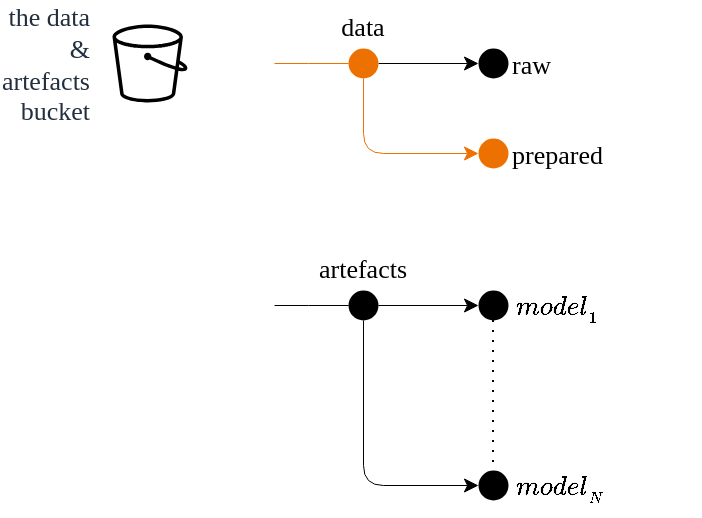 <mxfile version="22.1.2" type="device">
  <diagram name="sketches" id="B8YJLKPye3qC7PbBZhVp">
    <mxGraphModel dx="1017" dy="808" grid="1" gridSize="10" guides="1" tooltips="1" connect="1" arrows="1" fold="1" page="1" pageScale="1" pageWidth="1169" pageHeight="827" math="1" shadow="0">
      <root>
        <mxCell id="0" />
        <mxCell id="1" parent="0" />
        <mxCell id="TCmdTE8PnRt5bWG5yBiK-11" style="edgeStyle=orthogonalEdgeStyle;rounded=0;orthogonalLoop=1;jettySize=auto;html=1;entryX=0;entryY=0.5;entryDx=0;entryDy=0;strokeWidth=0.5;fontFamily=Asap;fontSource=https%3A%2F%2Ffonts.googleapis.com%2Fcss%3Ffamily%3DAsap;fontSize=13;strokeColor=#000000;" parent="1" source="TCmdTE8PnRt5bWG5yBiK-2" target="TCmdTE8PnRt5bWG5yBiK-3" edge="1">
          <mxGeometry relative="1" as="geometry" />
        </mxCell>
        <mxCell id="TCmdTE8PnRt5bWG5yBiK-12" style="edgeStyle=orthogonalEdgeStyle;rounded=1;orthogonalLoop=1;jettySize=auto;html=1;entryX=0;entryY=0.5;entryDx=0;entryDy=0;exitX=0.5;exitY=1;exitDx=0;exitDy=0;strokeWidth=0.5;fontFamily=Asap;fontSource=https%3A%2F%2Ffonts.googleapis.com%2Fcss%3Ffamily%3DAsap;fontSize=13;strokeColor=#ED7100;" parent="1" source="TCmdTE8PnRt5bWG5yBiK-2" target="TCmdTE8PnRt5bWG5yBiK-4" edge="1">
          <mxGeometry relative="1" as="geometry" />
        </mxCell>
        <mxCell id="TCmdTE8PnRt5bWG5yBiK-27" style="edgeStyle=orthogonalEdgeStyle;rounded=0;orthogonalLoop=1;jettySize=auto;html=1;endArrow=none;endFill=0;fontFamily=Asap;fontSource=https%3A%2F%2Ffonts.googleapis.com%2Fcss%3Ffamily%3DAsap;strokeWidth=0.5;strokeColor=#ED7100;" parent="1" source="TCmdTE8PnRt5bWG5yBiK-2" edge="1">
          <mxGeometry relative="1" as="geometry">
            <mxPoint x="341" y="200.5" as="targetPoint" />
          </mxGeometry>
        </mxCell>
        <mxCell id="TCmdTE8PnRt5bWG5yBiK-2" value="data" style="ellipse;whiteSpace=wrap;html=1;aspect=fixed;fillColor=#ED7100;strokeColor=none;rotation=0;labelPosition=center;verticalLabelPosition=top;align=center;verticalAlign=bottom;fontFamily=Asap;fontSource=https%3A%2F%2Ffonts.googleapis.com%2Fcss%3Ffamily%3DAsap;strokeWidth=0.5;fontSize=13;" parent="1" vertex="1">
          <mxGeometry x="378" y="193" width="15" height="15" as="geometry" />
        </mxCell>
        <mxCell id="TCmdTE8PnRt5bWG5yBiK-3" value="raw" style="ellipse;whiteSpace=wrap;html=1;aspect=fixed;fillColor=#000000;strokeColor=none;rotation=0;labelPosition=right;verticalLabelPosition=middle;align=left;verticalAlign=middle;fontFamily=Asap;fontSource=https%3A%2F%2Ffonts.googleapis.com%2Fcss%3Ffamily%3DAsap;strokeWidth=0.5;fontSize=13;" parent="1" vertex="1">
          <mxGeometry x="443" y="193" width="15" height="15" as="geometry" />
        </mxCell>
        <mxCell id="TCmdTE8PnRt5bWG5yBiK-4" value="prepared" style="ellipse;whiteSpace=wrap;html=1;aspect=fixed;fillColor=#ED7100;strokeColor=none;rotation=0;labelPosition=right;verticalLabelPosition=middle;align=left;verticalAlign=middle;fontFamily=Asap;fontSource=https%3A%2F%2Ffonts.googleapis.com%2Fcss%3Ffamily%3DAsap;strokeWidth=0.5;fontSize=13;" parent="1" vertex="1">
          <mxGeometry x="443" y="238" width="15" height="15" as="geometry" />
        </mxCell>
        <mxCell id="TCmdTE8PnRt5bWG5yBiK-15" style="edgeStyle=orthogonalEdgeStyle;rounded=0;orthogonalLoop=1;jettySize=auto;html=1;entryX=0;entryY=0.5;entryDx=0;entryDy=0;strokeWidth=0.5;fontFamily=Asap;fontSource=https%3A%2F%2Ffonts.googleapis.com%2Fcss%3Ffamily%3DAsap;fontSize=13;" parent="1" source="TCmdTE8PnRt5bWG5yBiK-5" target="TCmdTE8PnRt5bWG5yBiK-6" edge="1">
          <mxGeometry relative="1" as="geometry" />
        </mxCell>
        <mxCell id="TCmdTE8PnRt5bWG5yBiK-24" style="edgeStyle=orthogonalEdgeStyle;rounded=1;orthogonalLoop=1;jettySize=auto;html=1;entryX=0;entryY=0.5;entryDx=0;entryDy=0;exitX=0.5;exitY=1;exitDx=0;exitDy=0;strokeWidth=0.5;fontFamily=Asap;fontSource=https%3A%2F%2Ffonts.googleapis.com%2Fcss%3Ffamily%3DAsap;fontSize=13;" parent="1" source="TCmdTE8PnRt5bWG5yBiK-5" target="TCmdTE8PnRt5bWG5yBiK-9" edge="1">
          <mxGeometry relative="1" as="geometry">
            <mxPoint x="381" y="340" as="sourcePoint" />
          </mxGeometry>
        </mxCell>
        <mxCell id="TCmdTE8PnRt5bWG5yBiK-28" style="edgeStyle=orthogonalEdgeStyle;rounded=0;orthogonalLoop=1;jettySize=auto;html=1;endArrow=none;endFill=0;strokeWidth=0.5;" parent="1" source="TCmdTE8PnRt5bWG5yBiK-5" edge="1">
          <mxGeometry relative="1" as="geometry">
            <mxPoint x="341" y="321.5" as="targetPoint" />
          </mxGeometry>
        </mxCell>
        <mxCell id="TCmdTE8PnRt5bWG5yBiK-5" value="artefacts" style="ellipse;whiteSpace=wrap;html=1;aspect=fixed;fillColor=#000000;strokeColor=none;rotation=0;labelPosition=center;verticalLabelPosition=top;align=center;verticalAlign=bottom;fontFamily=Asap;fontSource=https%3A%2F%2Ffonts.googleapis.com%2Fcss%3Ffamily%3DAsap;strokeWidth=0.5;fontSize=13;" parent="1" vertex="1">
          <mxGeometry x="378" y="314" width="15" height="15" as="geometry" />
        </mxCell>
        <mxCell id="TCmdTE8PnRt5bWG5yBiK-23" value="" style="edgeStyle=orthogonalEdgeStyle;rounded=0;orthogonalLoop=1;jettySize=auto;html=1;dashed=1;dashPattern=1 4;endArrow=none;endFill=0;strokeWidth=1;fontFamily=Asap;fontSource=https%3A%2F%2Ffonts.googleapis.com%2Fcss%3Ffamily%3DAsap;fontSize=13;" parent="1" source="TCmdTE8PnRt5bWG5yBiK-6" target="TCmdTE8PnRt5bWG5yBiK-9" edge="1">
          <mxGeometry relative="1" as="geometry" />
        </mxCell>
        <mxCell id="TCmdTE8PnRt5bWG5yBiK-6" value="\(model_{_{1}}\)" style="ellipse;whiteSpace=wrap;html=1;aspect=fixed;fillColor=#000000;strokeColor=none;rotation=0;labelPosition=right;verticalLabelPosition=middle;align=left;verticalAlign=middle;fontFamily=Asap;fontSource=https%3A%2F%2Ffonts.googleapis.com%2Fcss%3Ffamily%3DAsap;strokeWidth=0.5;fontSize=13;perimeterSpacing=0;spacingRight=0;spacingLeft=2;" parent="1" vertex="1">
          <mxGeometry x="443" y="314" width="15" height="15" as="geometry" />
        </mxCell>
        <mxCell id="TCmdTE8PnRt5bWG5yBiK-9" value="\(model_{_{N}}\)" style="ellipse;whiteSpace=wrap;html=1;aspect=fixed;fillColor=#000000;strokeColor=none;rotation=0;labelPosition=right;verticalLabelPosition=middle;align=left;verticalAlign=middle;fontFamily=Asap;fontSource=https%3A%2F%2Ffonts.googleapis.com%2Fcss%3Ffamily%3DAsap;dashed=1;dashPattern=1 1;strokeWidth=0.5;fontSize=13;spacingLeft=2;" parent="1" vertex="1">
          <mxGeometry x="443" y="404" width="15" height="15" as="geometry" />
        </mxCell>
        <mxCell id="TCmdTE8PnRt5bWG5yBiK-19" value="the data &amp;amp; artefacts bucket" style="sketch=0;outlineConnect=0;fontColor=#232F3E;gradientColor=none;fillColor=#000000;strokeColor=none;dashed=0;verticalLabelPosition=middle;verticalAlign=middle;align=right;html=1;fontSize=13;fontStyle=0;aspect=fixed;pointerEvents=1;shape=mxgraph.aws4.bucket;rotation=0;strokeWidth=0.5;whiteSpace=wrap;fontFamily=Asap;fontSource=https%3A%2F%2Ffonts.googleapis.com%2Fcss%3Ffamily%3DAsap;labelPosition=left;spacingLeft=0;spacingRight=10;" parent="1" vertex="1">
          <mxGeometry x="260" y="181" width="37.5" height="39" as="geometry" />
        </mxCell>
      </root>
    </mxGraphModel>
  </diagram>
</mxfile>
